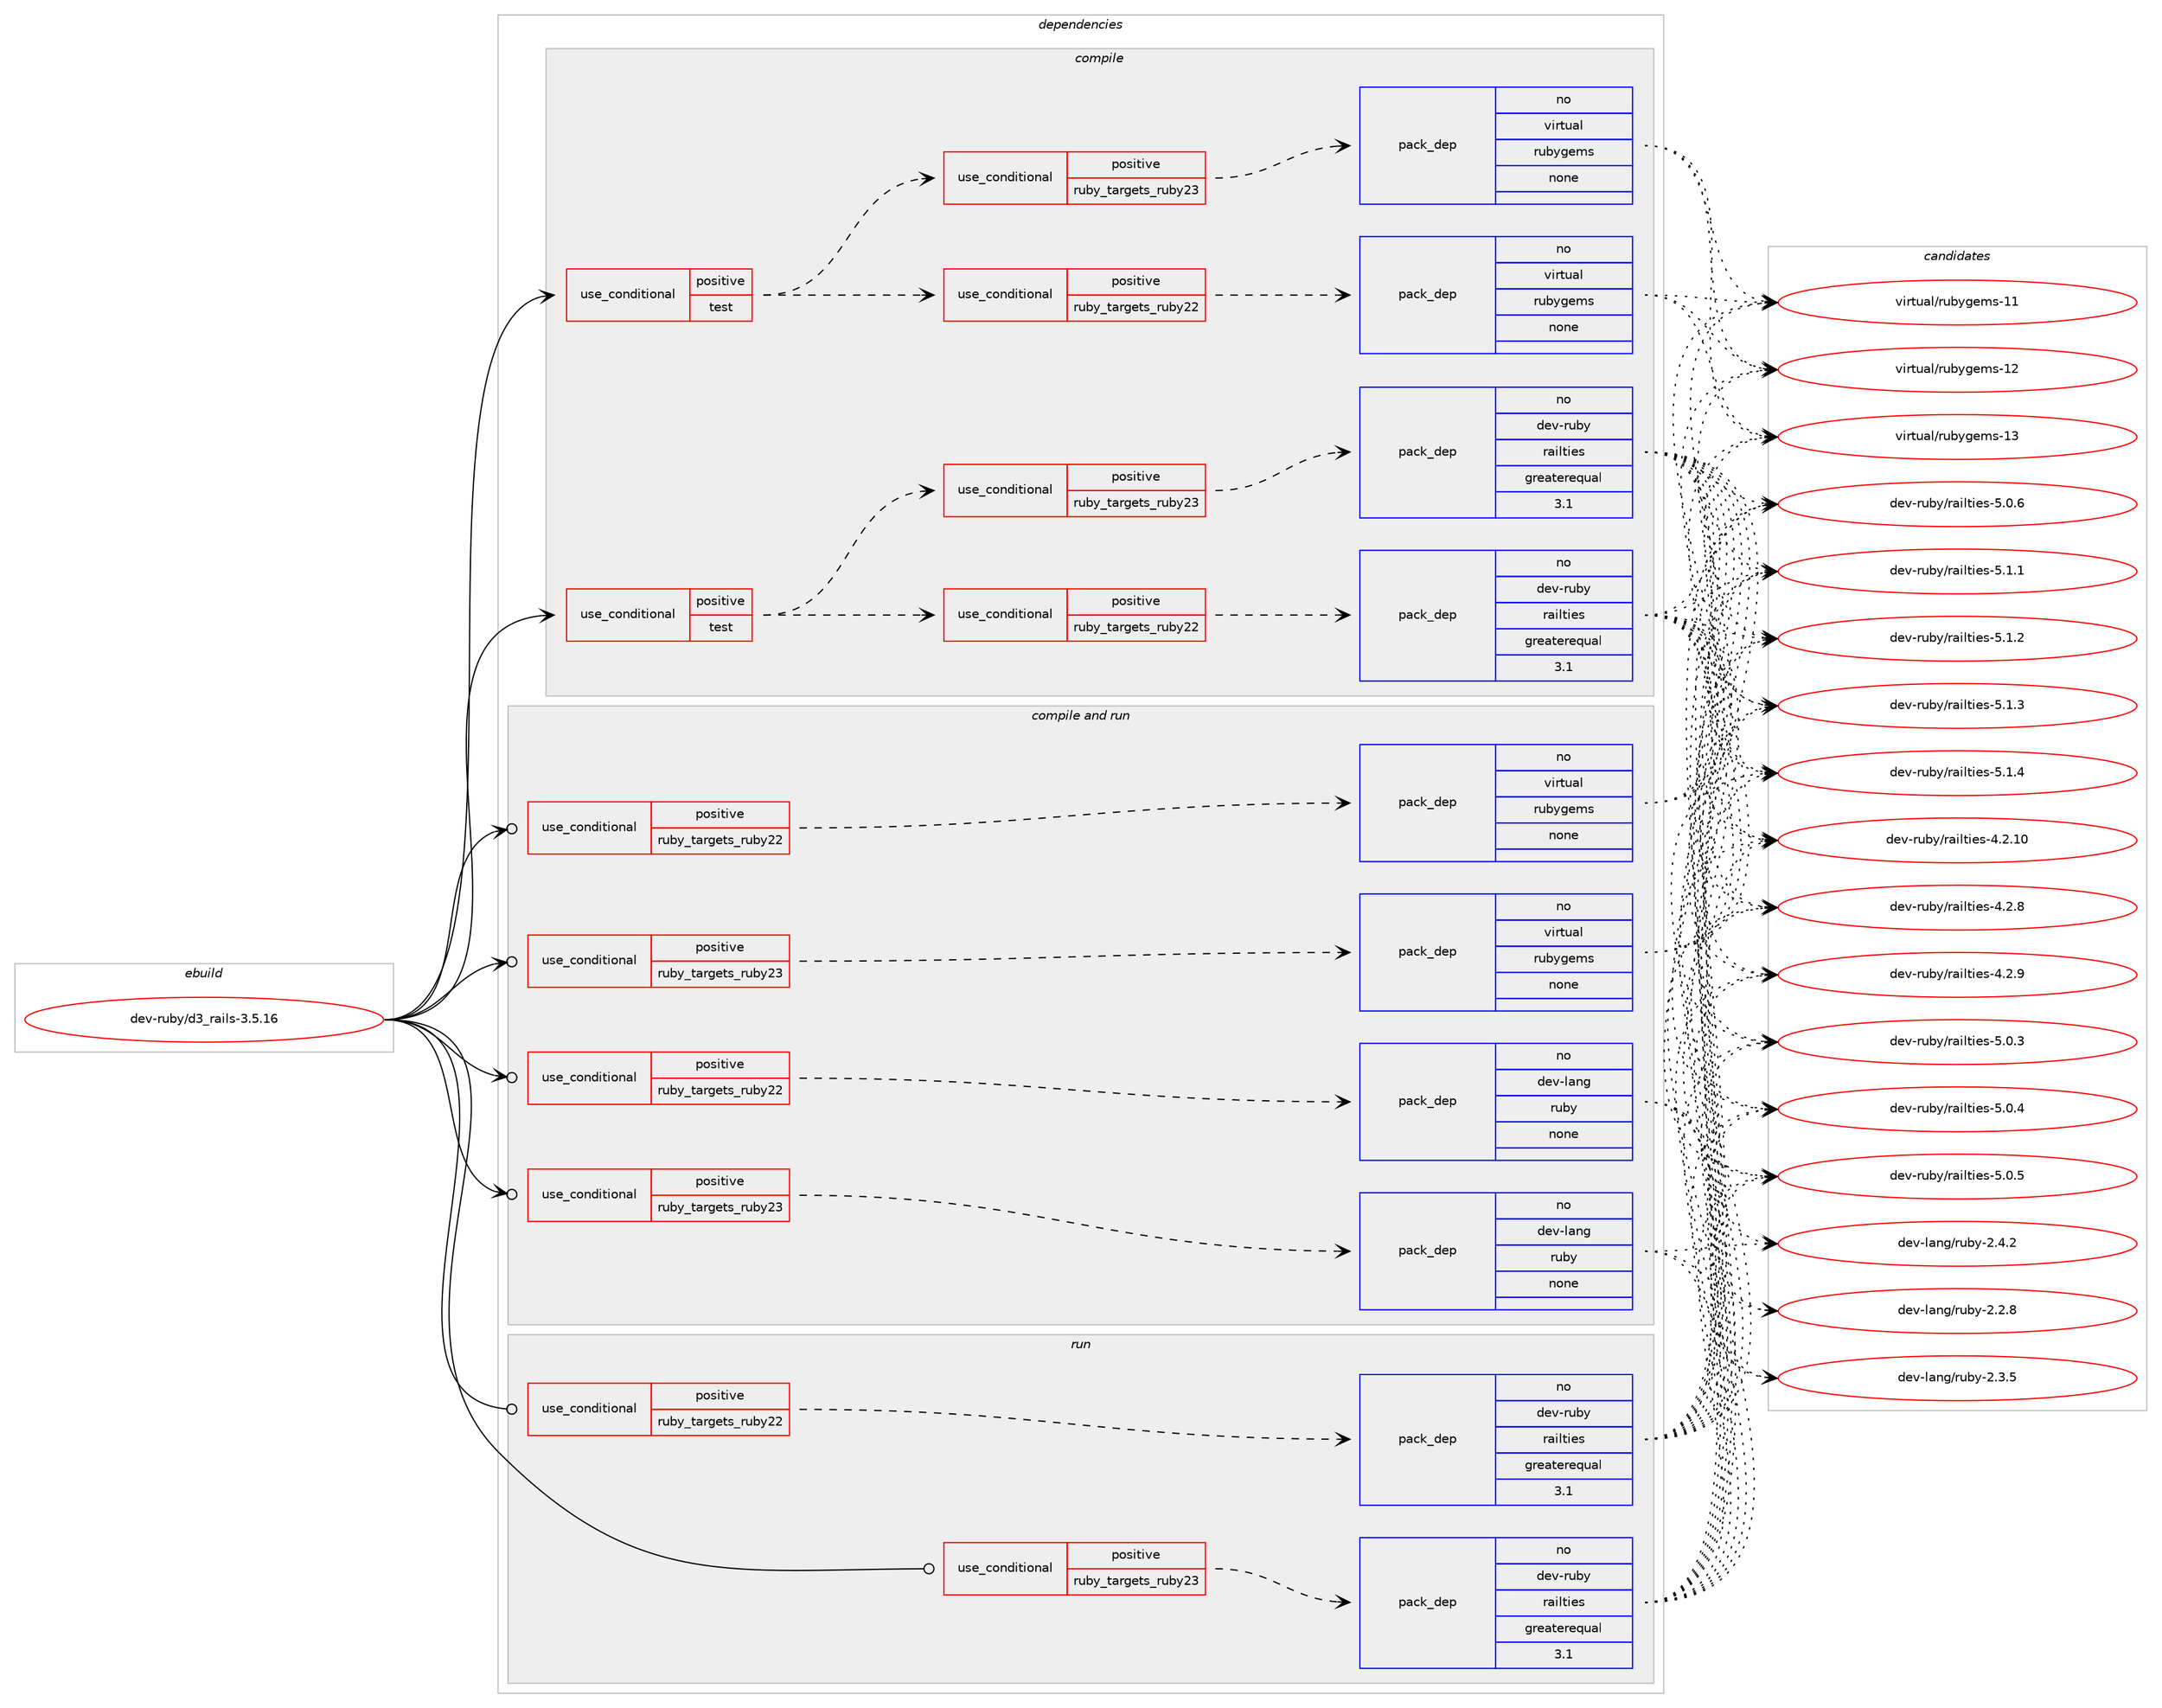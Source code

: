 digraph prolog {

# *************
# Graph options
# *************

newrank=true;
concentrate=true;
compound=true;
graph [rankdir=LR,fontname=Helvetica,fontsize=10,ranksep=1.5];#, ranksep=2.5, nodesep=0.2];
edge  [arrowhead=vee];
node  [fontname=Helvetica,fontsize=10];

# **********
# The ebuild
# **********

subgraph cluster_leftcol {
color=gray;
rank=same;
label=<<i>ebuild</i>>;
id [label="dev-ruby/d3_rails-3.5.16", color=red, width=4, href="../dev-ruby/d3_rails-3.5.16.svg"];
}

# ****************
# The dependencies
# ****************

subgraph cluster_midcol {
color=gray;
label=<<i>dependencies</i>>;
subgraph cluster_compile {
fillcolor="#eeeeee";
style=filled;
label=<<i>compile</i>>;
subgraph cond55256 {
dependency235181 [label=<<TABLE BORDER="0" CELLBORDER="1" CELLSPACING="0" CELLPADDING="4"><TR><TD ROWSPAN="3" CELLPADDING="10">use_conditional</TD></TR><TR><TD>positive</TD></TR><TR><TD>test</TD></TR></TABLE>>, shape=none, color=red];
subgraph cond55257 {
dependency235182 [label=<<TABLE BORDER="0" CELLBORDER="1" CELLSPACING="0" CELLPADDING="4"><TR><TD ROWSPAN="3" CELLPADDING="10">use_conditional</TD></TR><TR><TD>positive</TD></TR><TR><TD>ruby_targets_ruby22</TD></TR></TABLE>>, shape=none, color=red];
subgraph pack175851 {
dependency235183 [label=<<TABLE BORDER="0" CELLBORDER="1" CELLSPACING="0" CELLPADDING="4" WIDTH="220"><TR><TD ROWSPAN="6" CELLPADDING="30">pack_dep</TD></TR><TR><TD WIDTH="110">no</TD></TR><TR><TD>dev-ruby</TD></TR><TR><TD>railties</TD></TR><TR><TD>greaterequal</TD></TR><TR><TD>3.1</TD></TR></TABLE>>, shape=none, color=blue];
}
dependency235182:e -> dependency235183:w [weight=20,style="dashed",arrowhead="vee"];
}
dependency235181:e -> dependency235182:w [weight=20,style="dashed",arrowhead="vee"];
subgraph cond55258 {
dependency235184 [label=<<TABLE BORDER="0" CELLBORDER="1" CELLSPACING="0" CELLPADDING="4"><TR><TD ROWSPAN="3" CELLPADDING="10">use_conditional</TD></TR><TR><TD>positive</TD></TR><TR><TD>ruby_targets_ruby23</TD></TR></TABLE>>, shape=none, color=red];
subgraph pack175852 {
dependency235185 [label=<<TABLE BORDER="0" CELLBORDER="1" CELLSPACING="0" CELLPADDING="4" WIDTH="220"><TR><TD ROWSPAN="6" CELLPADDING="30">pack_dep</TD></TR><TR><TD WIDTH="110">no</TD></TR><TR><TD>dev-ruby</TD></TR><TR><TD>railties</TD></TR><TR><TD>greaterequal</TD></TR><TR><TD>3.1</TD></TR></TABLE>>, shape=none, color=blue];
}
dependency235184:e -> dependency235185:w [weight=20,style="dashed",arrowhead="vee"];
}
dependency235181:e -> dependency235184:w [weight=20,style="dashed",arrowhead="vee"];
}
id:e -> dependency235181:w [weight=20,style="solid",arrowhead="vee"];
subgraph cond55259 {
dependency235186 [label=<<TABLE BORDER="0" CELLBORDER="1" CELLSPACING="0" CELLPADDING="4"><TR><TD ROWSPAN="3" CELLPADDING="10">use_conditional</TD></TR><TR><TD>positive</TD></TR><TR><TD>test</TD></TR></TABLE>>, shape=none, color=red];
subgraph cond55260 {
dependency235187 [label=<<TABLE BORDER="0" CELLBORDER="1" CELLSPACING="0" CELLPADDING="4"><TR><TD ROWSPAN="3" CELLPADDING="10">use_conditional</TD></TR><TR><TD>positive</TD></TR><TR><TD>ruby_targets_ruby22</TD></TR></TABLE>>, shape=none, color=red];
subgraph pack175853 {
dependency235188 [label=<<TABLE BORDER="0" CELLBORDER="1" CELLSPACING="0" CELLPADDING="4" WIDTH="220"><TR><TD ROWSPAN="6" CELLPADDING="30">pack_dep</TD></TR><TR><TD WIDTH="110">no</TD></TR><TR><TD>virtual</TD></TR><TR><TD>rubygems</TD></TR><TR><TD>none</TD></TR><TR><TD></TD></TR></TABLE>>, shape=none, color=blue];
}
dependency235187:e -> dependency235188:w [weight=20,style="dashed",arrowhead="vee"];
}
dependency235186:e -> dependency235187:w [weight=20,style="dashed",arrowhead="vee"];
subgraph cond55261 {
dependency235189 [label=<<TABLE BORDER="0" CELLBORDER="1" CELLSPACING="0" CELLPADDING="4"><TR><TD ROWSPAN="3" CELLPADDING="10">use_conditional</TD></TR><TR><TD>positive</TD></TR><TR><TD>ruby_targets_ruby23</TD></TR></TABLE>>, shape=none, color=red];
subgraph pack175854 {
dependency235190 [label=<<TABLE BORDER="0" CELLBORDER="1" CELLSPACING="0" CELLPADDING="4" WIDTH="220"><TR><TD ROWSPAN="6" CELLPADDING="30">pack_dep</TD></TR><TR><TD WIDTH="110">no</TD></TR><TR><TD>virtual</TD></TR><TR><TD>rubygems</TD></TR><TR><TD>none</TD></TR><TR><TD></TD></TR></TABLE>>, shape=none, color=blue];
}
dependency235189:e -> dependency235190:w [weight=20,style="dashed",arrowhead="vee"];
}
dependency235186:e -> dependency235189:w [weight=20,style="dashed",arrowhead="vee"];
}
id:e -> dependency235186:w [weight=20,style="solid",arrowhead="vee"];
}
subgraph cluster_compileandrun {
fillcolor="#eeeeee";
style=filled;
label=<<i>compile and run</i>>;
subgraph cond55262 {
dependency235191 [label=<<TABLE BORDER="0" CELLBORDER="1" CELLSPACING="0" CELLPADDING="4"><TR><TD ROWSPAN="3" CELLPADDING="10">use_conditional</TD></TR><TR><TD>positive</TD></TR><TR><TD>ruby_targets_ruby22</TD></TR></TABLE>>, shape=none, color=red];
subgraph pack175855 {
dependency235192 [label=<<TABLE BORDER="0" CELLBORDER="1" CELLSPACING="0" CELLPADDING="4" WIDTH="220"><TR><TD ROWSPAN="6" CELLPADDING="30">pack_dep</TD></TR><TR><TD WIDTH="110">no</TD></TR><TR><TD>dev-lang</TD></TR><TR><TD>ruby</TD></TR><TR><TD>none</TD></TR><TR><TD></TD></TR></TABLE>>, shape=none, color=blue];
}
dependency235191:e -> dependency235192:w [weight=20,style="dashed",arrowhead="vee"];
}
id:e -> dependency235191:w [weight=20,style="solid",arrowhead="odotvee"];
subgraph cond55263 {
dependency235193 [label=<<TABLE BORDER="0" CELLBORDER="1" CELLSPACING="0" CELLPADDING="4"><TR><TD ROWSPAN="3" CELLPADDING="10">use_conditional</TD></TR><TR><TD>positive</TD></TR><TR><TD>ruby_targets_ruby22</TD></TR></TABLE>>, shape=none, color=red];
subgraph pack175856 {
dependency235194 [label=<<TABLE BORDER="0" CELLBORDER="1" CELLSPACING="0" CELLPADDING="4" WIDTH="220"><TR><TD ROWSPAN="6" CELLPADDING="30">pack_dep</TD></TR><TR><TD WIDTH="110">no</TD></TR><TR><TD>virtual</TD></TR><TR><TD>rubygems</TD></TR><TR><TD>none</TD></TR><TR><TD></TD></TR></TABLE>>, shape=none, color=blue];
}
dependency235193:e -> dependency235194:w [weight=20,style="dashed",arrowhead="vee"];
}
id:e -> dependency235193:w [weight=20,style="solid",arrowhead="odotvee"];
subgraph cond55264 {
dependency235195 [label=<<TABLE BORDER="0" CELLBORDER="1" CELLSPACING="0" CELLPADDING="4"><TR><TD ROWSPAN="3" CELLPADDING="10">use_conditional</TD></TR><TR><TD>positive</TD></TR><TR><TD>ruby_targets_ruby23</TD></TR></TABLE>>, shape=none, color=red];
subgraph pack175857 {
dependency235196 [label=<<TABLE BORDER="0" CELLBORDER="1" CELLSPACING="0" CELLPADDING="4" WIDTH="220"><TR><TD ROWSPAN="6" CELLPADDING="30">pack_dep</TD></TR><TR><TD WIDTH="110">no</TD></TR><TR><TD>dev-lang</TD></TR><TR><TD>ruby</TD></TR><TR><TD>none</TD></TR><TR><TD></TD></TR></TABLE>>, shape=none, color=blue];
}
dependency235195:e -> dependency235196:w [weight=20,style="dashed",arrowhead="vee"];
}
id:e -> dependency235195:w [weight=20,style="solid",arrowhead="odotvee"];
subgraph cond55265 {
dependency235197 [label=<<TABLE BORDER="0" CELLBORDER="1" CELLSPACING="0" CELLPADDING="4"><TR><TD ROWSPAN="3" CELLPADDING="10">use_conditional</TD></TR><TR><TD>positive</TD></TR><TR><TD>ruby_targets_ruby23</TD></TR></TABLE>>, shape=none, color=red];
subgraph pack175858 {
dependency235198 [label=<<TABLE BORDER="0" CELLBORDER="1" CELLSPACING="0" CELLPADDING="4" WIDTH="220"><TR><TD ROWSPAN="6" CELLPADDING="30">pack_dep</TD></TR><TR><TD WIDTH="110">no</TD></TR><TR><TD>virtual</TD></TR><TR><TD>rubygems</TD></TR><TR><TD>none</TD></TR><TR><TD></TD></TR></TABLE>>, shape=none, color=blue];
}
dependency235197:e -> dependency235198:w [weight=20,style="dashed",arrowhead="vee"];
}
id:e -> dependency235197:w [weight=20,style="solid",arrowhead="odotvee"];
}
subgraph cluster_run {
fillcolor="#eeeeee";
style=filled;
label=<<i>run</i>>;
subgraph cond55266 {
dependency235199 [label=<<TABLE BORDER="0" CELLBORDER="1" CELLSPACING="0" CELLPADDING="4"><TR><TD ROWSPAN="3" CELLPADDING="10">use_conditional</TD></TR><TR><TD>positive</TD></TR><TR><TD>ruby_targets_ruby22</TD></TR></TABLE>>, shape=none, color=red];
subgraph pack175859 {
dependency235200 [label=<<TABLE BORDER="0" CELLBORDER="1" CELLSPACING="0" CELLPADDING="4" WIDTH="220"><TR><TD ROWSPAN="6" CELLPADDING="30">pack_dep</TD></TR><TR><TD WIDTH="110">no</TD></TR><TR><TD>dev-ruby</TD></TR><TR><TD>railties</TD></TR><TR><TD>greaterequal</TD></TR><TR><TD>3.1</TD></TR></TABLE>>, shape=none, color=blue];
}
dependency235199:e -> dependency235200:w [weight=20,style="dashed",arrowhead="vee"];
}
id:e -> dependency235199:w [weight=20,style="solid",arrowhead="odot"];
subgraph cond55267 {
dependency235201 [label=<<TABLE BORDER="0" CELLBORDER="1" CELLSPACING="0" CELLPADDING="4"><TR><TD ROWSPAN="3" CELLPADDING="10">use_conditional</TD></TR><TR><TD>positive</TD></TR><TR><TD>ruby_targets_ruby23</TD></TR></TABLE>>, shape=none, color=red];
subgraph pack175860 {
dependency235202 [label=<<TABLE BORDER="0" CELLBORDER="1" CELLSPACING="0" CELLPADDING="4" WIDTH="220"><TR><TD ROWSPAN="6" CELLPADDING="30">pack_dep</TD></TR><TR><TD WIDTH="110">no</TD></TR><TR><TD>dev-ruby</TD></TR><TR><TD>railties</TD></TR><TR><TD>greaterequal</TD></TR><TR><TD>3.1</TD></TR></TABLE>>, shape=none, color=blue];
}
dependency235201:e -> dependency235202:w [weight=20,style="dashed",arrowhead="vee"];
}
id:e -> dependency235201:w [weight=20,style="solid",arrowhead="odot"];
}
}

# **************
# The candidates
# **************

subgraph cluster_choices {
rank=same;
color=gray;
label=<<i>candidates</i>>;

subgraph choice175851 {
color=black;
nodesep=1;
choice1001011184511411798121471149710510811610510111545524650464948 [label="dev-ruby/railties-4.2.10", color=red, width=4,href="../dev-ruby/railties-4.2.10.svg"];
choice10010111845114117981214711497105108116105101115455246504656 [label="dev-ruby/railties-4.2.8", color=red, width=4,href="../dev-ruby/railties-4.2.8.svg"];
choice10010111845114117981214711497105108116105101115455246504657 [label="dev-ruby/railties-4.2.9", color=red, width=4,href="../dev-ruby/railties-4.2.9.svg"];
choice10010111845114117981214711497105108116105101115455346484651 [label="dev-ruby/railties-5.0.3", color=red, width=4,href="../dev-ruby/railties-5.0.3.svg"];
choice10010111845114117981214711497105108116105101115455346484652 [label="dev-ruby/railties-5.0.4", color=red, width=4,href="../dev-ruby/railties-5.0.4.svg"];
choice10010111845114117981214711497105108116105101115455346484653 [label="dev-ruby/railties-5.0.5", color=red, width=4,href="../dev-ruby/railties-5.0.5.svg"];
choice10010111845114117981214711497105108116105101115455346484654 [label="dev-ruby/railties-5.0.6", color=red, width=4,href="../dev-ruby/railties-5.0.6.svg"];
choice10010111845114117981214711497105108116105101115455346494649 [label="dev-ruby/railties-5.1.1", color=red, width=4,href="../dev-ruby/railties-5.1.1.svg"];
choice10010111845114117981214711497105108116105101115455346494650 [label="dev-ruby/railties-5.1.2", color=red, width=4,href="../dev-ruby/railties-5.1.2.svg"];
choice10010111845114117981214711497105108116105101115455346494651 [label="dev-ruby/railties-5.1.3", color=red, width=4,href="../dev-ruby/railties-5.1.3.svg"];
choice10010111845114117981214711497105108116105101115455346494652 [label="dev-ruby/railties-5.1.4", color=red, width=4,href="../dev-ruby/railties-5.1.4.svg"];
dependency235183:e -> choice1001011184511411798121471149710510811610510111545524650464948:w [style=dotted,weight="100"];
dependency235183:e -> choice10010111845114117981214711497105108116105101115455246504656:w [style=dotted,weight="100"];
dependency235183:e -> choice10010111845114117981214711497105108116105101115455246504657:w [style=dotted,weight="100"];
dependency235183:e -> choice10010111845114117981214711497105108116105101115455346484651:w [style=dotted,weight="100"];
dependency235183:e -> choice10010111845114117981214711497105108116105101115455346484652:w [style=dotted,weight="100"];
dependency235183:e -> choice10010111845114117981214711497105108116105101115455346484653:w [style=dotted,weight="100"];
dependency235183:e -> choice10010111845114117981214711497105108116105101115455346484654:w [style=dotted,weight="100"];
dependency235183:e -> choice10010111845114117981214711497105108116105101115455346494649:w [style=dotted,weight="100"];
dependency235183:e -> choice10010111845114117981214711497105108116105101115455346494650:w [style=dotted,weight="100"];
dependency235183:e -> choice10010111845114117981214711497105108116105101115455346494651:w [style=dotted,weight="100"];
dependency235183:e -> choice10010111845114117981214711497105108116105101115455346494652:w [style=dotted,weight="100"];
}
subgraph choice175852 {
color=black;
nodesep=1;
choice1001011184511411798121471149710510811610510111545524650464948 [label="dev-ruby/railties-4.2.10", color=red, width=4,href="../dev-ruby/railties-4.2.10.svg"];
choice10010111845114117981214711497105108116105101115455246504656 [label="dev-ruby/railties-4.2.8", color=red, width=4,href="../dev-ruby/railties-4.2.8.svg"];
choice10010111845114117981214711497105108116105101115455246504657 [label="dev-ruby/railties-4.2.9", color=red, width=4,href="../dev-ruby/railties-4.2.9.svg"];
choice10010111845114117981214711497105108116105101115455346484651 [label="dev-ruby/railties-5.0.3", color=red, width=4,href="../dev-ruby/railties-5.0.3.svg"];
choice10010111845114117981214711497105108116105101115455346484652 [label="dev-ruby/railties-5.0.4", color=red, width=4,href="../dev-ruby/railties-5.0.4.svg"];
choice10010111845114117981214711497105108116105101115455346484653 [label="dev-ruby/railties-5.0.5", color=red, width=4,href="../dev-ruby/railties-5.0.5.svg"];
choice10010111845114117981214711497105108116105101115455346484654 [label="dev-ruby/railties-5.0.6", color=red, width=4,href="../dev-ruby/railties-5.0.6.svg"];
choice10010111845114117981214711497105108116105101115455346494649 [label="dev-ruby/railties-5.1.1", color=red, width=4,href="../dev-ruby/railties-5.1.1.svg"];
choice10010111845114117981214711497105108116105101115455346494650 [label="dev-ruby/railties-5.1.2", color=red, width=4,href="../dev-ruby/railties-5.1.2.svg"];
choice10010111845114117981214711497105108116105101115455346494651 [label="dev-ruby/railties-5.1.3", color=red, width=4,href="../dev-ruby/railties-5.1.3.svg"];
choice10010111845114117981214711497105108116105101115455346494652 [label="dev-ruby/railties-5.1.4", color=red, width=4,href="../dev-ruby/railties-5.1.4.svg"];
dependency235185:e -> choice1001011184511411798121471149710510811610510111545524650464948:w [style=dotted,weight="100"];
dependency235185:e -> choice10010111845114117981214711497105108116105101115455246504656:w [style=dotted,weight="100"];
dependency235185:e -> choice10010111845114117981214711497105108116105101115455246504657:w [style=dotted,weight="100"];
dependency235185:e -> choice10010111845114117981214711497105108116105101115455346484651:w [style=dotted,weight="100"];
dependency235185:e -> choice10010111845114117981214711497105108116105101115455346484652:w [style=dotted,weight="100"];
dependency235185:e -> choice10010111845114117981214711497105108116105101115455346484653:w [style=dotted,weight="100"];
dependency235185:e -> choice10010111845114117981214711497105108116105101115455346484654:w [style=dotted,weight="100"];
dependency235185:e -> choice10010111845114117981214711497105108116105101115455346494649:w [style=dotted,weight="100"];
dependency235185:e -> choice10010111845114117981214711497105108116105101115455346494650:w [style=dotted,weight="100"];
dependency235185:e -> choice10010111845114117981214711497105108116105101115455346494651:w [style=dotted,weight="100"];
dependency235185:e -> choice10010111845114117981214711497105108116105101115455346494652:w [style=dotted,weight="100"];
}
subgraph choice175853 {
color=black;
nodesep=1;
choice118105114116117971084711411798121103101109115454949 [label="virtual/rubygems-11", color=red, width=4,href="../virtual/rubygems-11.svg"];
choice118105114116117971084711411798121103101109115454950 [label="virtual/rubygems-12", color=red, width=4,href="../virtual/rubygems-12.svg"];
choice118105114116117971084711411798121103101109115454951 [label="virtual/rubygems-13", color=red, width=4,href="../virtual/rubygems-13.svg"];
dependency235188:e -> choice118105114116117971084711411798121103101109115454949:w [style=dotted,weight="100"];
dependency235188:e -> choice118105114116117971084711411798121103101109115454950:w [style=dotted,weight="100"];
dependency235188:e -> choice118105114116117971084711411798121103101109115454951:w [style=dotted,weight="100"];
}
subgraph choice175854 {
color=black;
nodesep=1;
choice118105114116117971084711411798121103101109115454949 [label="virtual/rubygems-11", color=red, width=4,href="../virtual/rubygems-11.svg"];
choice118105114116117971084711411798121103101109115454950 [label="virtual/rubygems-12", color=red, width=4,href="../virtual/rubygems-12.svg"];
choice118105114116117971084711411798121103101109115454951 [label="virtual/rubygems-13", color=red, width=4,href="../virtual/rubygems-13.svg"];
dependency235190:e -> choice118105114116117971084711411798121103101109115454949:w [style=dotted,weight="100"];
dependency235190:e -> choice118105114116117971084711411798121103101109115454950:w [style=dotted,weight="100"];
dependency235190:e -> choice118105114116117971084711411798121103101109115454951:w [style=dotted,weight="100"];
}
subgraph choice175855 {
color=black;
nodesep=1;
choice10010111845108971101034711411798121455046504656 [label="dev-lang/ruby-2.2.8", color=red, width=4,href="../dev-lang/ruby-2.2.8.svg"];
choice10010111845108971101034711411798121455046514653 [label="dev-lang/ruby-2.3.5", color=red, width=4,href="../dev-lang/ruby-2.3.5.svg"];
choice10010111845108971101034711411798121455046524650 [label="dev-lang/ruby-2.4.2", color=red, width=4,href="../dev-lang/ruby-2.4.2.svg"];
dependency235192:e -> choice10010111845108971101034711411798121455046504656:w [style=dotted,weight="100"];
dependency235192:e -> choice10010111845108971101034711411798121455046514653:w [style=dotted,weight="100"];
dependency235192:e -> choice10010111845108971101034711411798121455046524650:w [style=dotted,weight="100"];
}
subgraph choice175856 {
color=black;
nodesep=1;
choice118105114116117971084711411798121103101109115454949 [label="virtual/rubygems-11", color=red, width=4,href="../virtual/rubygems-11.svg"];
choice118105114116117971084711411798121103101109115454950 [label="virtual/rubygems-12", color=red, width=4,href="../virtual/rubygems-12.svg"];
choice118105114116117971084711411798121103101109115454951 [label="virtual/rubygems-13", color=red, width=4,href="../virtual/rubygems-13.svg"];
dependency235194:e -> choice118105114116117971084711411798121103101109115454949:w [style=dotted,weight="100"];
dependency235194:e -> choice118105114116117971084711411798121103101109115454950:w [style=dotted,weight="100"];
dependency235194:e -> choice118105114116117971084711411798121103101109115454951:w [style=dotted,weight="100"];
}
subgraph choice175857 {
color=black;
nodesep=1;
choice10010111845108971101034711411798121455046504656 [label="dev-lang/ruby-2.2.8", color=red, width=4,href="../dev-lang/ruby-2.2.8.svg"];
choice10010111845108971101034711411798121455046514653 [label="dev-lang/ruby-2.3.5", color=red, width=4,href="../dev-lang/ruby-2.3.5.svg"];
choice10010111845108971101034711411798121455046524650 [label="dev-lang/ruby-2.4.2", color=red, width=4,href="../dev-lang/ruby-2.4.2.svg"];
dependency235196:e -> choice10010111845108971101034711411798121455046504656:w [style=dotted,weight="100"];
dependency235196:e -> choice10010111845108971101034711411798121455046514653:w [style=dotted,weight="100"];
dependency235196:e -> choice10010111845108971101034711411798121455046524650:w [style=dotted,weight="100"];
}
subgraph choice175858 {
color=black;
nodesep=1;
choice118105114116117971084711411798121103101109115454949 [label="virtual/rubygems-11", color=red, width=4,href="../virtual/rubygems-11.svg"];
choice118105114116117971084711411798121103101109115454950 [label="virtual/rubygems-12", color=red, width=4,href="../virtual/rubygems-12.svg"];
choice118105114116117971084711411798121103101109115454951 [label="virtual/rubygems-13", color=red, width=4,href="../virtual/rubygems-13.svg"];
dependency235198:e -> choice118105114116117971084711411798121103101109115454949:w [style=dotted,weight="100"];
dependency235198:e -> choice118105114116117971084711411798121103101109115454950:w [style=dotted,weight="100"];
dependency235198:e -> choice118105114116117971084711411798121103101109115454951:w [style=dotted,weight="100"];
}
subgraph choice175859 {
color=black;
nodesep=1;
choice1001011184511411798121471149710510811610510111545524650464948 [label="dev-ruby/railties-4.2.10", color=red, width=4,href="../dev-ruby/railties-4.2.10.svg"];
choice10010111845114117981214711497105108116105101115455246504656 [label="dev-ruby/railties-4.2.8", color=red, width=4,href="../dev-ruby/railties-4.2.8.svg"];
choice10010111845114117981214711497105108116105101115455246504657 [label="dev-ruby/railties-4.2.9", color=red, width=4,href="../dev-ruby/railties-4.2.9.svg"];
choice10010111845114117981214711497105108116105101115455346484651 [label="dev-ruby/railties-5.0.3", color=red, width=4,href="../dev-ruby/railties-5.0.3.svg"];
choice10010111845114117981214711497105108116105101115455346484652 [label="dev-ruby/railties-5.0.4", color=red, width=4,href="../dev-ruby/railties-5.0.4.svg"];
choice10010111845114117981214711497105108116105101115455346484653 [label="dev-ruby/railties-5.0.5", color=red, width=4,href="../dev-ruby/railties-5.0.5.svg"];
choice10010111845114117981214711497105108116105101115455346484654 [label="dev-ruby/railties-5.0.6", color=red, width=4,href="../dev-ruby/railties-5.0.6.svg"];
choice10010111845114117981214711497105108116105101115455346494649 [label="dev-ruby/railties-5.1.1", color=red, width=4,href="../dev-ruby/railties-5.1.1.svg"];
choice10010111845114117981214711497105108116105101115455346494650 [label="dev-ruby/railties-5.1.2", color=red, width=4,href="../dev-ruby/railties-5.1.2.svg"];
choice10010111845114117981214711497105108116105101115455346494651 [label="dev-ruby/railties-5.1.3", color=red, width=4,href="../dev-ruby/railties-5.1.3.svg"];
choice10010111845114117981214711497105108116105101115455346494652 [label="dev-ruby/railties-5.1.4", color=red, width=4,href="../dev-ruby/railties-5.1.4.svg"];
dependency235200:e -> choice1001011184511411798121471149710510811610510111545524650464948:w [style=dotted,weight="100"];
dependency235200:e -> choice10010111845114117981214711497105108116105101115455246504656:w [style=dotted,weight="100"];
dependency235200:e -> choice10010111845114117981214711497105108116105101115455246504657:w [style=dotted,weight="100"];
dependency235200:e -> choice10010111845114117981214711497105108116105101115455346484651:w [style=dotted,weight="100"];
dependency235200:e -> choice10010111845114117981214711497105108116105101115455346484652:w [style=dotted,weight="100"];
dependency235200:e -> choice10010111845114117981214711497105108116105101115455346484653:w [style=dotted,weight="100"];
dependency235200:e -> choice10010111845114117981214711497105108116105101115455346484654:w [style=dotted,weight="100"];
dependency235200:e -> choice10010111845114117981214711497105108116105101115455346494649:w [style=dotted,weight="100"];
dependency235200:e -> choice10010111845114117981214711497105108116105101115455346494650:w [style=dotted,weight="100"];
dependency235200:e -> choice10010111845114117981214711497105108116105101115455346494651:w [style=dotted,weight="100"];
dependency235200:e -> choice10010111845114117981214711497105108116105101115455346494652:w [style=dotted,weight="100"];
}
subgraph choice175860 {
color=black;
nodesep=1;
choice1001011184511411798121471149710510811610510111545524650464948 [label="dev-ruby/railties-4.2.10", color=red, width=4,href="../dev-ruby/railties-4.2.10.svg"];
choice10010111845114117981214711497105108116105101115455246504656 [label="dev-ruby/railties-4.2.8", color=red, width=4,href="../dev-ruby/railties-4.2.8.svg"];
choice10010111845114117981214711497105108116105101115455246504657 [label="dev-ruby/railties-4.2.9", color=red, width=4,href="../dev-ruby/railties-4.2.9.svg"];
choice10010111845114117981214711497105108116105101115455346484651 [label="dev-ruby/railties-5.0.3", color=red, width=4,href="../dev-ruby/railties-5.0.3.svg"];
choice10010111845114117981214711497105108116105101115455346484652 [label="dev-ruby/railties-5.0.4", color=red, width=4,href="../dev-ruby/railties-5.0.4.svg"];
choice10010111845114117981214711497105108116105101115455346484653 [label="dev-ruby/railties-5.0.5", color=red, width=4,href="../dev-ruby/railties-5.0.5.svg"];
choice10010111845114117981214711497105108116105101115455346484654 [label="dev-ruby/railties-5.0.6", color=red, width=4,href="../dev-ruby/railties-5.0.6.svg"];
choice10010111845114117981214711497105108116105101115455346494649 [label="dev-ruby/railties-5.1.1", color=red, width=4,href="../dev-ruby/railties-5.1.1.svg"];
choice10010111845114117981214711497105108116105101115455346494650 [label="dev-ruby/railties-5.1.2", color=red, width=4,href="../dev-ruby/railties-5.1.2.svg"];
choice10010111845114117981214711497105108116105101115455346494651 [label="dev-ruby/railties-5.1.3", color=red, width=4,href="../dev-ruby/railties-5.1.3.svg"];
choice10010111845114117981214711497105108116105101115455346494652 [label="dev-ruby/railties-5.1.4", color=red, width=4,href="../dev-ruby/railties-5.1.4.svg"];
dependency235202:e -> choice1001011184511411798121471149710510811610510111545524650464948:w [style=dotted,weight="100"];
dependency235202:e -> choice10010111845114117981214711497105108116105101115455246504656:w [style=dotted,weight="100"];
dependency235202:e -> choice10010111845114117981214711497105108116105101115455246504657:w [style=dotted,weight="100"];
dependency235202:e -> choice10010111845114117981214711497105108116105101115455346484651:w [style=dotted,weight="100"];
dependency235202:e -> choice10010111845114117981214711497105108116105101115455346484652:w [style=dotted,weight="100"];
dependency235202:e -> choice10010111845114117981214711497105108116105101115455346484653:w [style=dotted,weight="100"];
dependency235202:e -> choice10010111845114117981214711497105108116105101115455346484654:w [style=dotted,weight="100"];
dependency235202:e -> choice10010111845114117981214711497105108116105101115455346494649:w [style=dotted,weight="100"];
dependency235202:e -> choice10010111845114117981214711497105108116105101115455346494650:w [style=dotted,weight="100"];
dependency235202:e -> choice10010111845114117981214711497105108116105101115455346494651:w [style=dotted,weight="100"];
dependency235202:e -> choice10010111845114117981214711497105108116105101115455346494652:w [style=dotted,weight="100"];
}
}

}
